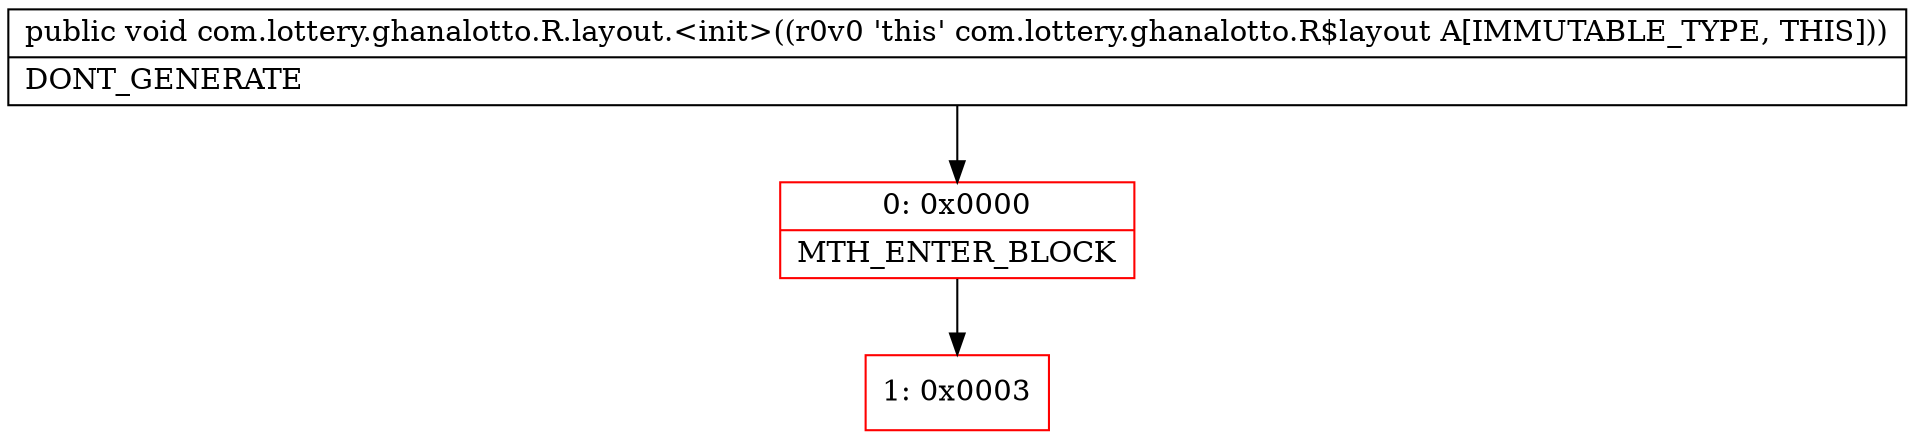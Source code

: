 digraph "CFG forcom.lottery.ghanalotto.R.layout.\<init\>()V" {
subgraph cluster_Region_228840728 {
label = "R(0)";
node [shape=record,color=blue];
}
Node_0 [shape=record,color=red,label="{0\:\ 0x0000|MTH_ENTER_BLOCK\l}"];
Node_1 [shape=record,color=red,label="{1\:\ 0x0003}"];
MethodNode[shape=record,label="{public void com.lottery.ghanalotto.R.layout.\<init\>((r0v0 'this' com.lottery.ghanalotto.R$layout A[IMMUTABLE_TYPE, THIS]))  | DONT_GENERATE\l}"];
MethodNode -> Node_0;
Node_0 -> Node_1;
}

